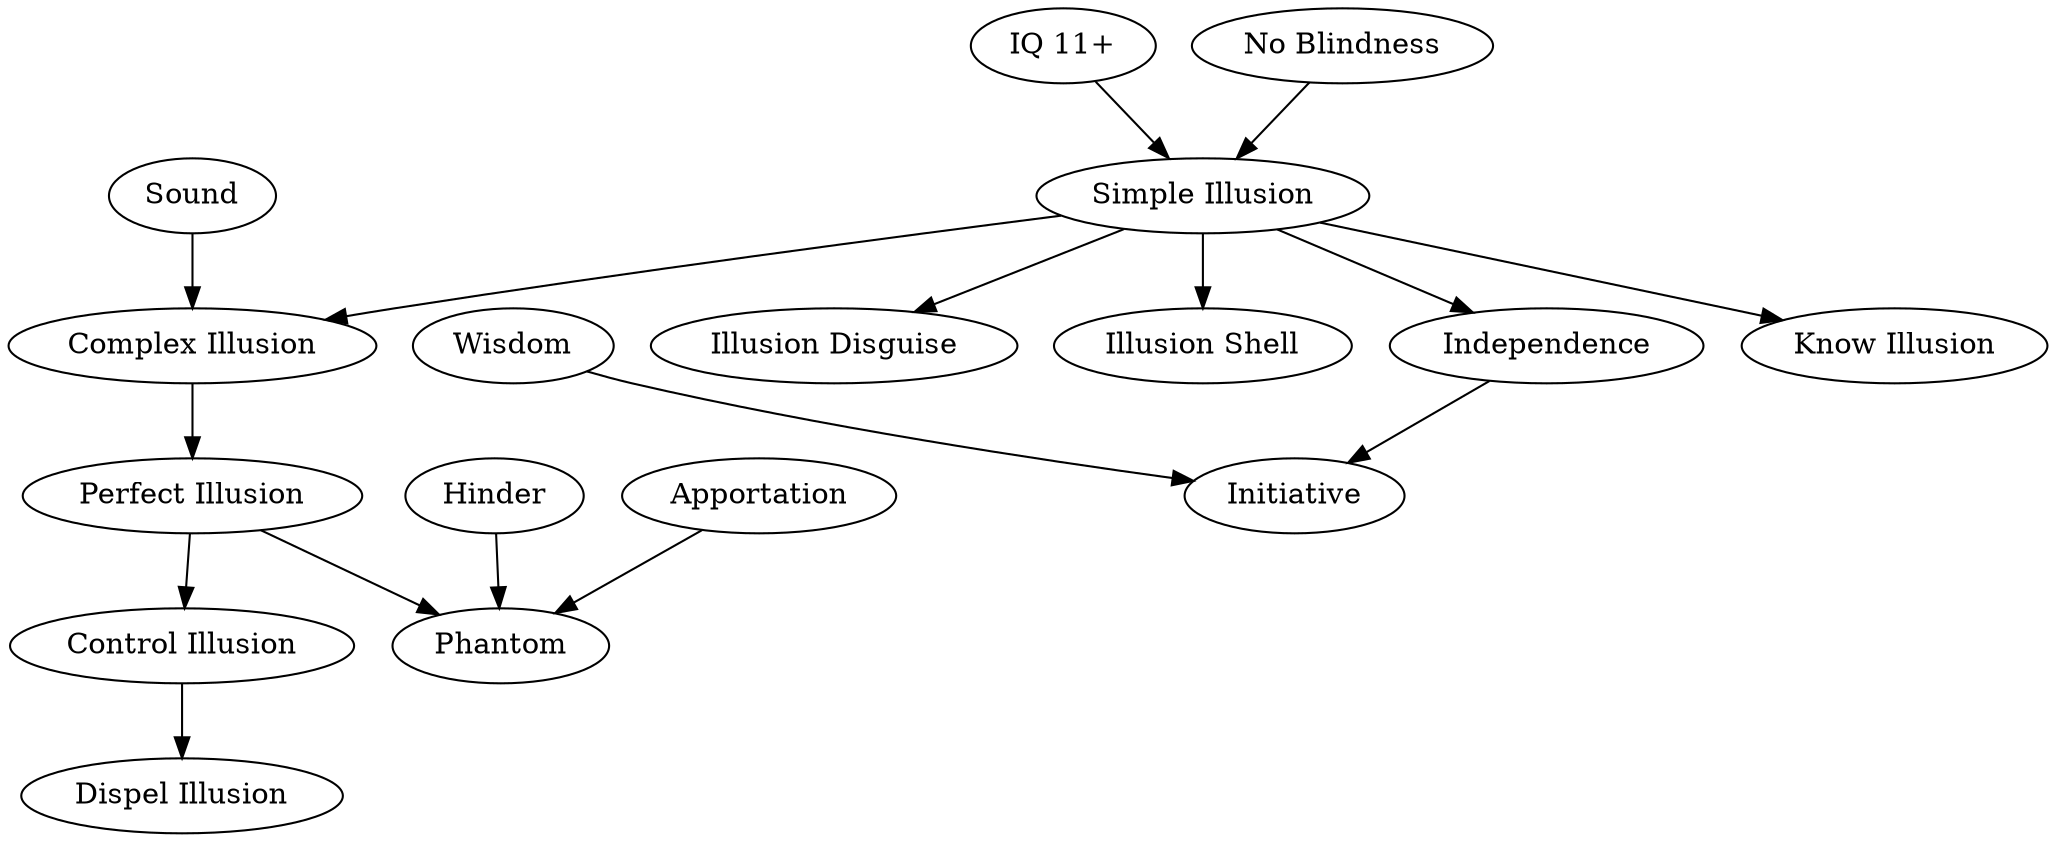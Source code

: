 digraph {
    "Sound" -> { "Complex Illusion" }
    "Simple Illusion" -> { "Complex Illusion", "Illusion Disguise", "Illusion Shell", "Independence", "Know Illusion" }
    "Perfect Illusion" -> { "Control Illusion", "Phantom" }
    "Control Illusion" -> { "Dispel Illusion" }
    "Independence" -> { "Initiative" }
    "Wisdom" -> { "Initiative" }
    "Complex Illusion" -> { "Perfect Illusion" }
    "Hinder" -> { "Phantom" }
    "Apportation" -> { "Phantom" }
    "IQ 11+" -> { "Simple Illusion" }
    "No Blindness" -> { "Simple Illusion" }
}